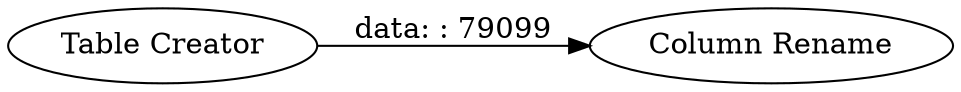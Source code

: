 digraph {
	"-5640271571721834720_2" [label="Column Rename"]
	"-5640271571721834720_1" [label="Table Creator"]
	"-5640271571721834720_1" -> "-5640271571721834720_2" [label="data: : 79099"]
	rankdir=LR
}
